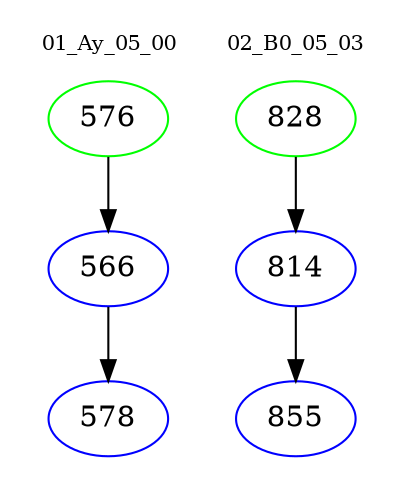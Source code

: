 digraph{
subgraph cluster_0 {
color = white
label = "01_Ay_05_00";
fontsize=10;
T0_576 [label="576", color="green"]
T0_576 -> T0_566 [color="black"]
T0_566 [label="566", color="blue"]
T0_566 -> T0_578 [color="black"]
T0_578 [label="578", color="blue"]
}
subgraph cluster_1 {
color = white
label = "02_B0_05_03";
fontsize=10;
T1_828 [label="828", color="green"]
T1_828 -> T1_814 [color="black"]
T1_814 [label="814", color="blue"]
T1_814 -> T1_855 [color="black"]
T1_855 [label="855", color="blue"]
}
}

